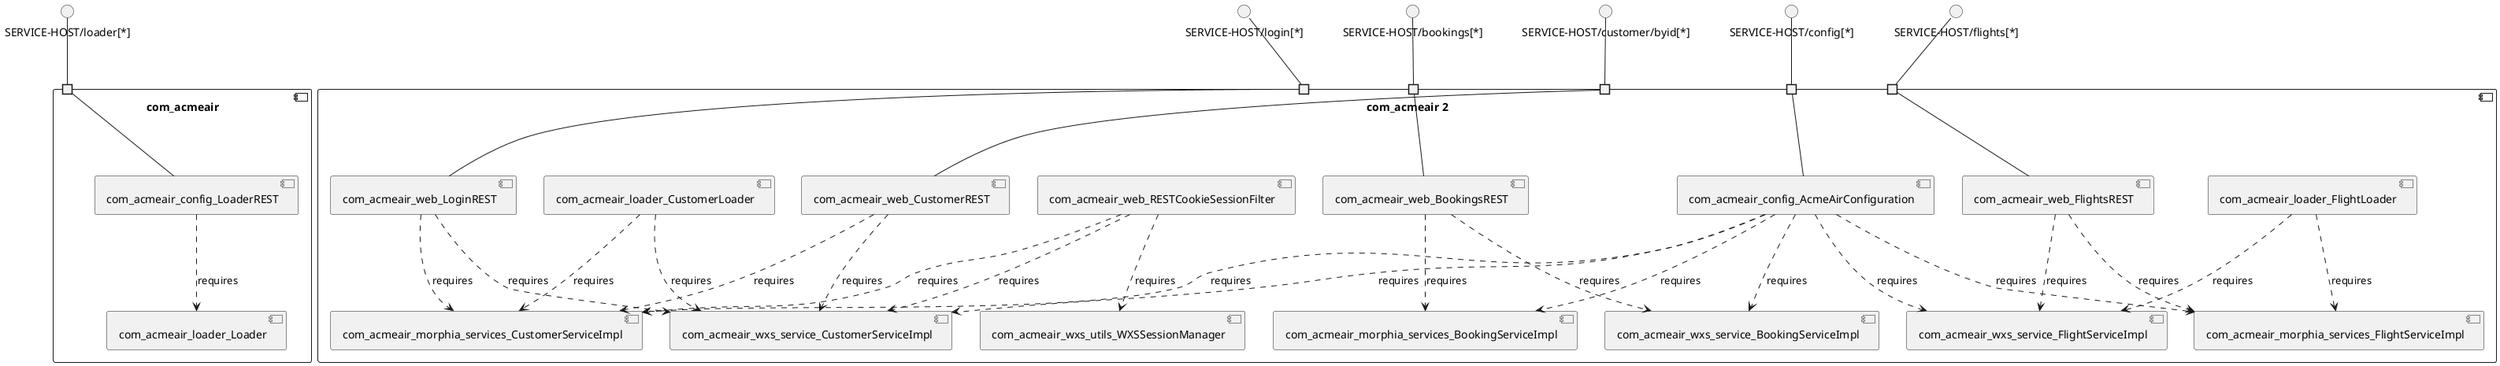 @startuml
skinparam fixCircleLabelOverlapping true
skinparam componentStyle uml2
component "com_acmeair\n\n\n\n\n\n" {
[com_acmeair_config_LoaderREST]
[com_acmeair_loader_Loader]
portin " " as com_acmeair_requires_SERVICE_HOST_loader_
[com_acmeair_config_LoaderREST]..>[com_acmeair_loader_Loader] : requires
"com_acmeair_requires_SERVICE_HOST_loader_"--[com_acmeair_config_LoaderREST]
}
interface "SERVICE-HOST/loader[*]" as interface.SERVICE_HOST_loader_
interface.SERVICE_HOST_loader_--"com_acmeair_requires_SERVICE_HOST_loader_"
component "com_acmeair 2\n\n\n\n\n\n" {
[com_acmeair_web_CustomerREST]
[com_acmeair_config_AcmeAirConfiguration]
[com_acmeair_wxs_service_CustomerServiceImpl]
[com_acmeair_web_LoginREST]
[com_acmeair_web_BookingsREST]
[com_acmeair_morphia_services_BookingServiceImpl]
[com_acmeair_loader_FlightLoader]
[com_acmeair_web_RESTCookieSessionFilter]
[com_acmeair_wxs_service_BookingServiceImpl]
[com_acmeair_morphia_services_CustomerServiceImpl]
[com_acmeair_wxs_service_FlightServiceImpl]
[com_acmeair_web_FlightsREST]
[com_acmeair_morphia_services_FlightServiceImpl]
[com_acmeair_wxs_utils_WXSSessionManager]
[com_acmeair_loader_CustomerLoader]
portin " " as com_acmeair_2_requires_SERVICE_HOST_config_
portin " " as com_acmeair_2_requires_SERVICE_HOST_login_
portin " " as com_acmeair_2_requires_SERVICE_HOST_bookings_
portin " " as com_acmeair_2_requires_SERVICE_HOST_flights_
portin " " as com_acmeair_2_requires_SERVICE_HOST_customer_byid_
[com_acmeair_loader_CustomerLoader]..>[com_acmeair_wxs_service_CustomerServiceImpl] : requires
[com_acmeair_web_RESTCookieSessionFilter]..>[com_acmeair_morphia_services_CustomerServiceImpl] : requires
[com_acmeair_web_FlightsREST]..>[com_acmeair_wxs_service_FlightServiceImpl] : requires
[com_acmeair_web_BookingsREST]..>[com_acmeair_wxs_service_BookingServiceImpl] : requires
[com_acmeair_config_AcmeAirConfiguration]..>[com_acmeair_wxs_service_CustomerServiceImpl] : requires
[com_acmeair_web_LoginREST]..>[com_acmeair_morphia_services_CustomerServiceImpl] : requires
[com_acmeair_web_LoginREST]..>[com_acmeair_wxs_service_CustomerServiceImpl] : requires
[com_acmeair_web_FlightsREST]..>[com_acmeair_morphia_services_FlightServiceImpl] : requires
[com_acmeair_config_AcmeAirConfiguration]..>[com_acmeair_wxs_service_FlightServiceImpl] : requires
[com_acmeair_config_AcmeAirConfiguration]..>[com_acmeair_morphia_services_CustomerServiceImpl] : requires
[com_acmeair_config_AcmeAirConfiguration]..>[com_acmeair_morphia_services_FlightServiceImpl] : requires
[com_acmeair_web_CustomerREST]..>[com_acmeair_morphia_services_CustomerServiceImpl] : requires
[com_acmeair_web_RESTCookieSessionFilter]..>[com_acmeair_wxs_utils_WXSSessionManager] : requires
[com_acmeair_web_BookingsREST]..>[com_acmeair_morphia_services_BookingServiceImpl] : requires
[com_acmeair_loader_FlightLoader]..>[com_acmeair_morphia_services_FlightServiceImpl] : requires
[com_acmeair_config_AcmeAirConfiguration]..>[com_acmeair_wxs_service_BookingServiceImpl] : requires
[com_acmeair_loader_FlightLoader]..>[com_acmeair_wxs_service_FlightServiceImpl] : requires
[com_acmeair_web_CustomerREST]..>[com_acmeair_wxs_service_CustomerServiceImpl] : requires
[com_acmeair_web_RESTCookieSessionFilter]..>[com_acmeair_wxs_service_CustomerServiceImpl] : requires
[com_acmeair_loader_CustomerLoader]..>[com_acmeair_morphia_services_CustomerServiceImpl] : requires
[com_acmeair_config_AcmeAirConfiguration]..>[com_acmeair_morphia_services_BookingServiceImpl] : requires
"com_acmeair_2_requires_SERVICE_HOST_config_"--[com_acmeair_config_AcmeAirConfiguration]
"com_acmeair_2_requires_SERVICE_HOST_flights_"--[com_acmeair_web_FlightsREST]
"com_acmeair_2_requires_SERVICE_HOST_login_"--[com_acmeair_web_LoginREST]
"com_acmeair_2_requires_SERVICE_HOST_bookings_"--[com_acmeair_web_BookingsREST]
"com_acmeair_2_requires_SERVICE_HOST_customer_byid_"--[com_acmeair_web_CustomerREST]
}
interface "SERVICE-HOST/bookings[*]" as interface.SERVICE_HOST_bookings_
interface.SERVICE_HOST_bookings_--"com_acmeair_2_requires_SERVICE_HOST_bookings_"
interface "SERVICE-HOST/config[*]" as interface.SERVICE_HOST_config_
interface.SERVICE_HOST_config_--"com_acmeair_2_requires_SERVICE_HOST_config_"
interface "SERVICE-HOST/customer/byid[*]" as interface.SERVICE_HOST_customer_byid_
interface.SERVICE_HOST_customer_byid_--"com_acmeair_2_requires_SERVICE_HOST_customer_byid_"
interface "SERVICE-HOST/flights[*]" as interface.SERVICE_HOST_flights_
interface.SERVICE_HOST_flights_--"com_acmeair_2_requires_SERVICE_HOST_flights_"
interface "SERVICE-HOST/login[*]" as interface.SERVICE_HOST_login_
interface.SERVICE_HOST_login_--"com_acmeair_2_requires_SERVICE_HOST_login_"

@enduml
